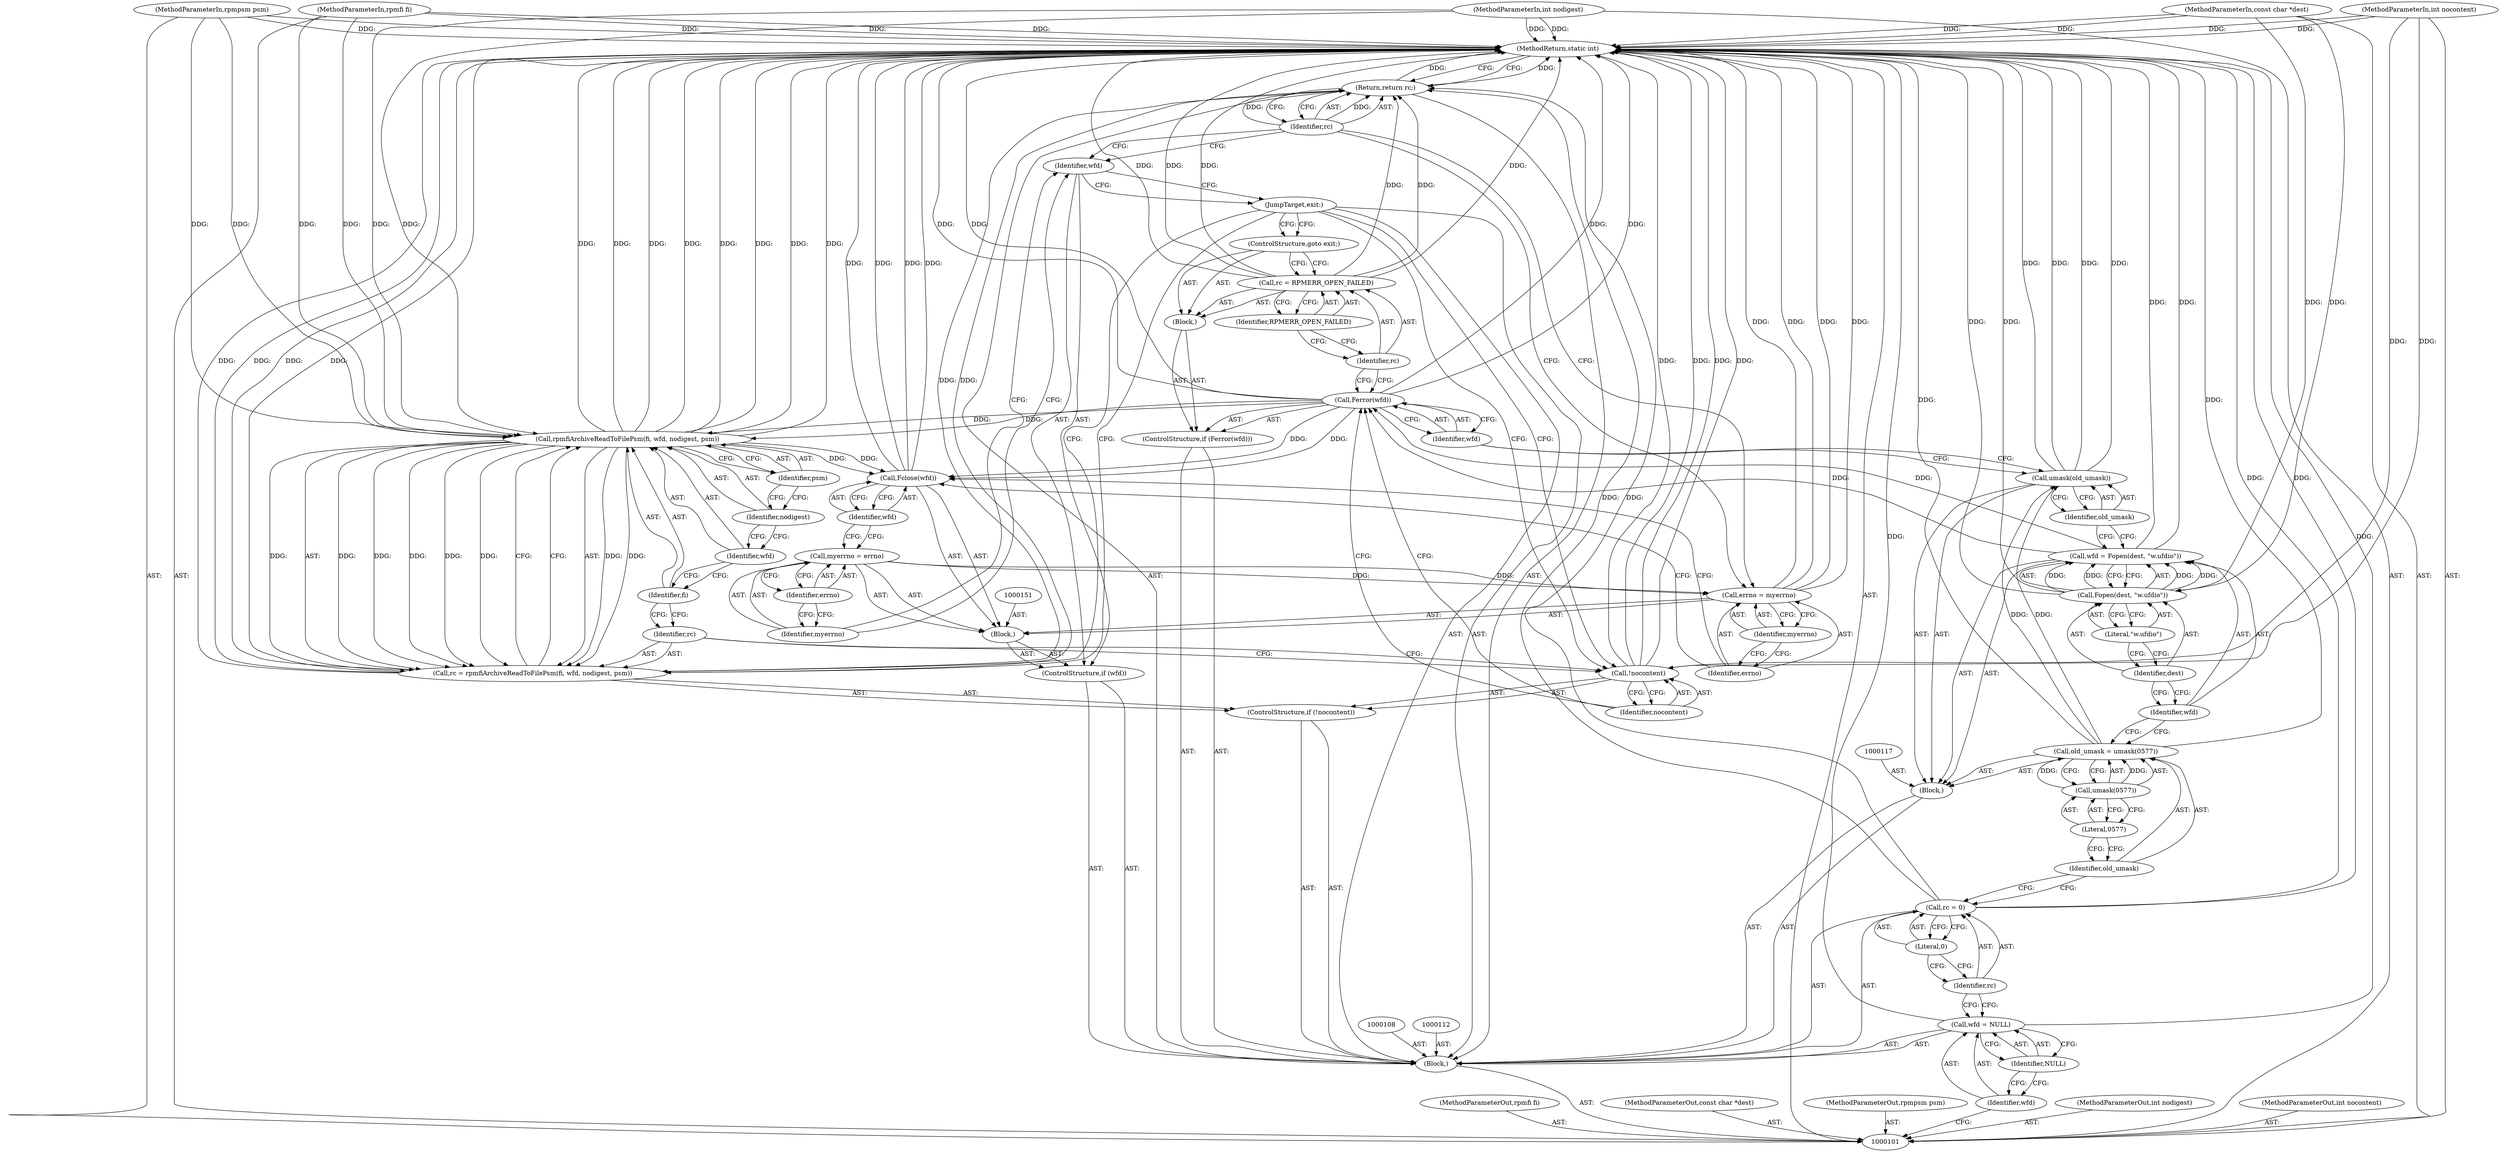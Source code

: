 digraph "1_rpm_404ef011c300207cdb1e531670384564aae04bdc" {
"1000162" [label="(MethodReturn,static int)"];
"1000102" [label="(MethodParameterIn,rpmfi fi)"];
"1000207" [label="(MethodParameterOut,rpmfi fi)"];
"1000103" [label="(MethodParameterIn,const char *dest)"];
"1000208" [label="(MethodParameterOut,const char *dest)"];
"1000104" [label="(MethodParameterIn,rpmpsm psm)"];
"1000209" [label="(MethodParameterOut,rpmpsm psm)"];
"1000105" [label="(MethodParameterIn,int nodigest)"];
"1000210" [label="(MethodParameterOut,int nodigest)"];
"1000106" [label="(MethodParameterIn,int nocontent)"];
"1000211" [label="(MethodParameterOut,int nocontent)"];
"1000127" [label="(Call,umask(old_umask))"];
"1000128" [label="(Identifier,old_umask)"];
"1000131" [label="(Identifier,wfd)"];
"1000132" [label="(Block,)"];
"1000129" [label="(ControlStructure,if (Ferror(wfd)))"];
"1000130" [label="(Call,Ferror(wfd))"];
"1000133" [label="(Call,rc = RPMERR_OPEN_FAILED)"];
"1000134" [label="(Identifier,rc)"];
"1000135" [label="(Identifier,RPMERR_OPEN_FAILED)"];
"1000136" [label="(ControlStructure,goto exit;)"];
"1000137" [label="(ControlStructure,if (!nocontent))"];
"1000138" [label="(Call,!nocontent)"];
"1000139" [label="(Identifier,nocontent)"];
"1000140" [label="(Call,rc = rpmfiArchiveReadToFilePsm(fi, wfd, nodigest, psm))"];
"1000141" [label="(Identifier,rc)"];
"1000143" [label="(Identifier,fi)"];
"1000144" [label="(Identifier,wfd)"];
"1000145" [label="(Identifier,nodigest)"];
"1000146" [label="(Identifier,psm)"];
"1000142" [label="(Call,rpmfiArchiveReadToFilePsm(fi, wfd, nodigest, psm))"];
"1000147" [label="(JumpTarget,exit:)"];
"1000107" [label="(Block,)"];
"1000148" [label="(ControlStructure,if (wfd))"];
"1000149" [label="(Identifier,wfd)"];
"1000150" [label="(Block,)"];
"1000154" [label="(Identifier,errno)"];
"1000152" [label="(Call,myerrno = errno)"];
"1000153" [label="(Identifier,myerrno)"];
"1000155" [label="(Call,Fclose(wfd))"];
"1000156" [label="(Identifier,wfd)"];
"1000157" [label="(Call,errno = myerrno)"];
"1000158" [label="(Identifier,errno)"];
"1000159" [label="(Identifier,myerrno)"];
"1000161" [label="(Identifier,rc)"];
"1000160" [label="(Return,return rc;)"];
"1000109" [label="(Call,wfd = NULL)"];
"1000110" [label="(Identifier,wfd)"];
"1000111" [label="(Identifier,NULL)"];
"1000115" [label="(Literal,0)"];
"1000113" [label="(Call,rc = 0)"];
"1000114" [label="(Identifier,rc)"];
"1000116" [label="(Block,)"];
"1000120" [label="(Call,umask(0577))"];
"1000121" [label="(Literal,0577)"];
"1000118" [label="(Call,old_umask = umask(0577))"];
"1000119" [label="(Identifier,old_umask)"];
"1000122" [label="(Call,wfd = Fopen(dest, \"w.ufdio\"))"];
"1000123" [label="(Identifier,wfd)"];
"1000125" [label="(Identifier,dest)"];
"1000126" [label="(Literal,\"w.ufdio\")"];
"1000124" [label="(Call,Fopen(dest, \"w.ufdio\"))"];
"1000162" -> "1000101"  [label="AST: "];
"1000162" -> "1000160"  [label="CFG: "];
"1000157" -> "1000162"  [label="DDG: "];
"1000157" -> "1000162"  [label="DDG: "];
"1000130" -> "1000162"  [label="DDG: "];
"1000130" -> "1000162"  [label="DDG: "];
"1000140" -> "1000162"  [label="DDG: "];
"1000140" -> "1000162"  [label="DDG: "];
"1000124" -> "1000162"  [label="DDG: "];
"1000104" -> "1000162"  [label="DDG: "];
"1000105" -> "1000162"  [label="DDG: "];
"1000113" -> "1000162"  [label="DDG: "];
"1000127" -> "1000162"  [label="DDG: "];
"1000127" -> "1000162"  [label="DDG: "];
"1000142" -> "1000162"  [label="DDG: "];
"1000142" -> "1000162"  [label="DDG: "];
"1000142" -> "1000162"  [label="DDG: "];
"1000142" -> "1000162"  [label="DDG: "];
"1000109" -> "1000162"  [label="DDG: "];
"1000138" -> "1000162"  [label="DDG: "];
"1000138" -> "1000162"  [label="DDG: "];
"1000155" -> "1000162"  [label="DDG: "];
"1000155" -> "1000162"  [label="DDG: "];
"1000133" -> "1000162"  [label="DDG: "];
"1000133" -> "1000162"  [label="DDG: "];
"1000103" -> "1000162"  [label="DDG: "];
"1000102" -> "1000162"  [label="DDG: "];
"1000118" -> "1000162"  [label="DDG: "];
"1000106" -> "1000162"  [label="DDG: "];
"1000122" -> "1000162"  [label="DDG: "];
"1000160" -> "1000162"  [label="DDG: "];
"1000102" -> "1000101"  [label="AST: "];
"1000102" -> "1000162"  [label="DDG: "];
"1000102" -> "1000142"  [label="DDG: "];
"1000207" -> "1000101"  [label="AST: "];
"1000103" -> "1000101"  [label="AST: "];
"1000103" -> "1000162"  [label="DDG: "];
"1000103" -> "1000124"  [label="DDG: "];
"1000208" -> "1000101"  [label="AST: "];
"1000104" -> "1000101"  [label="AST: "];
"1000104" -> "1000162"  [label="DDG: "];
"1000104" -> "1000142"  [label="DDG: "];
"1000209" -> "1000101"  [label="AST: "];
"1000105" -> "1000101"  [label="AST: "];
"1000105" -> "1000162"  [label="DDG: "];
"1000105" -> "1000142"  [label="DDG: "];
"1000210" -> "1000101"  [label="AST: "];
"1000106" -> "1000101"  [label="AST: "];
"1000106" -> "1000162"  [label="DDG: "];
"1000106" -> "1000138"  [label="DDG: "];
"1000211" -> "1000101"  [label="AST: "];
"1000127" -> "1000116"  [label="AST: "];
"1000127" -> "1000128"  [label="CFG: "];
"1000128" -> "1000127"  [label="AST: "];
"1000131" -> "1000127"  [label="CFG: "];
"1000127" -> "1000162"  [label="DDG: "];
"1000127" -> "1000162"  [label="DDG: "];
"1000118" -> "1000127"  [label="DDG: "];
"1000128" -> "1000127"  [label="AST: "];
"1000128" -> "1000122"  [label="CFG: "];
"1000127" -> "1000128"  [label="CFG: "];
"1000131" -> "1000130"  [label="AST: "];
"1000131" -> "1000127"  [label="CFG: "];
"1000130" -> "1000131"  [label="CFG: "];
"1000132" -> "1000129"  [label="AST: "];
"1000133" -> "1000132"  [label="AST: "];
"1000136" -> "1000132"  [label="AST: "];
"1000129" -> "1000107"  [label="AST: "];
"1000130" -> "1000129"  [label="AST: "];
"1000132" -> "1000129"  [label="AST: "];
"1000130" -> "1000129"  [label="AST: "];
"1000130" -> "1000131"  [label="CFG: "];
"1000131" -> "1000130"  [label="AST: "];
"1000134" -> "1000130"  [label="CFG: "];
"1000139" -> "1000130"  [label="CFG: "];
"1000130" -> "1000162"  [label="DDG: "];
"1000130" -> "1000162"  [label="DDG: "];
"1000122" -> "1000130"  [label="DDG: "];
"1000130" -> "1000142"  [label="DDG: "];
"1000130" -> "1000155"  [label="DDG: "];
"1000133" -> "1000132"  [label="AST: "];
"1000133" -> "1000135"  [label="CFG: "];
"1000134" -> "1000133"  [label="AST: "];
"1000135" -> "1000133"  [label="AST: "];
"1000136" -> "1000133"  [label="CFG: "];
"1000133" -> "1000162"  [label="DDG: "];
"1000133" -> "1000162"  [label="DDG: "];
"1000133" -> "1000160"  [label="DDG: "];
"1000134" -> "1000133"  [label="AST: "];
"1000134" -> "1000130"  [label="CFG: "];
"1000135" -> "1000134"  [label="CFG: "];
"1000135" -> "1000133"  [label="AST: "];
"1000135" -> "1000134"  [label="CFG: "];
"1000133" -> "1000135"  [label="CFG: "];
"1000136" -> "1000132"  [label="AST: "];
"1000136" -> "1000133"  [label="CFG: "];
"1000147" -> "1000136"  [label="CFG: "];
"1000137" -> "1000107"  [label="AST: "];
"1000138" -> "1000137"  [label="AST: "];
"1000140" -> "1000137"  [label="AST: "];
"1000138" -> "1000137"  [label="AST: "];
"1000138" -> "1000139"  [label="CFG: "];
"1000139" -> "1000138"  [label="AST: "];
"1000141" -> "1000138"  [label="CFG: "];
"1000147" -> "1000138"  [label="CFG: "];
"1000138" -> "1000162"  [label="DDG: "];
"1000138" -> "1000162"  [label="DDG: "];
"1000106" -> "1000138"  [label="DDG: "];
"1000139" -> "1000138"  [label="AST: "];
"1000139" -> "1000130"  [label="CFG: "];
"1000138" -> "1000139"  [label="CFG: "];
"1000140" -> "1000137"  [label="AST: "];
"1000140" -> "1000142"  [label="CFG: "];
"1000141" -> "1000140"  [label="AST: "];
"1000142" -> "1000140"  [label="AST: "];
"1000147" -> "1000140"  [label="CFG: "];
"1000140" -> "1000162"  [label="DDG: "];
"1000140" -> "1000162"  [label="DDG: "];
"1000142" -> "1000140"  [label="DDG: "];
"1000142" -> "1000140"  [label="DDG: "];
"1000142" -> "1000140"  [label="DDG: "];
"1000142" -> "1000140"  [label="DDG: "];
"1000140" -> "1000160"  [label="DDG: "];
"1000141" -> "1000140"  [label="AST: "];
"1000141" -> "1000138"  [label="CFG: "];
"1000143" -> "1000141"  [label="CFG: "];
"1000143" -> "1000142"  [label="AST: "];
"1000143" -> "1000141"  [label="CFG: "];
"1000144" -> "1000143"  [label="CFG: "];
"1000144" -> "1000142"  [label="AST: "];
"1000144" -> "1000143"  [label="CFG: "];
"1000145" -> "1000144"  [label="CFG: "];
"1000145" -> "1000142"  [label="AST: "];
"1000145" -> "1000144"  [label="CFG: "];
"1000146" -> "1000145"  [label="CFG: "];
"1000146" -> "1000142"  [label="AST: "];
"1000146" -> "1000145"  [label="CFG: "];
"1000142" -> "1000146"  [label="CFG: "];
"1000142" -> "1000140"  [label="AST: "];
"1000142" -> "1000146"  [label="CFG: "];
"1000143" -> "1000142"  [label="AST: "];
"1000144" -> "1000142"  [label="AST: "];
"1000145" -> "1000142"  [label="AST: "];
"1000146" -> "1000142"  [label="AST: "];
"1000140" -> "1000142"  [label="CFG: "];
"1000142" -> "1000162"  [label="DDG: "];
"1000142" -> "1000162"  [label="DDG: "];
"1000142" -> "1000162"  [label="DDG: "];
"1000142" -> "1000162"  [label="DDG: "];
"1000142" -> "1000140"  [label="DDG: "];
"1000142" -> "1000140"  [label="DDG: "];
"1000142" -> "1000140"  [label="DDG: "];
"1000142" -> "1000140"  [label="DDG: "];
"1000102" -> "1000142"  [label="DDG: "];
"1000130" -> "1000142"  [label="DDG: "];
"1000105" -> "1000142"  [label="DDG: "];
"1000104" -> "1000142"  [label="DDG: "];
"1000142" -> "1000155"  [label="DDG: "];
"1000147" -> "1000107"  [label="AST: "];
"1000147" -> "1000140"  [label="CFG: "];
"1000147" -> "1000138"  [label="CFG: "];
"1000147" -> "1000136"  [label="CFG: "];
"1000149" -> "1000147"  [label="CFG: "];
"1000107" -> "1000101"  [label="AST: "];
"1000108" -> "1000107"  [label="AST: "];
"1000109" -> "1000107"  [label="AST: "];
"1000112" -> "1000107"  [label="AST: "];
"1000113" -> "1000107"  [label="AST: "];
"1000116" -> "1000107"  [label="AST: "];
"1000129" -> "1000107"  [label="AST: "];
"1000137" -> "1000107"  [label="AST: "];
"1000147" -> "1000107"  [label="AST: "];
"1000148" -> "1000107"  [label="AST: "];
"1000160" -> "1000107"  [label="AST: "];
"1000148" -> "1000107"  [label="AST: "];
"1000149" -> "1000148"  [label="AST: "];
"1000150" -> "1000148"  [label="AST: "];
"1000149" -> "1000148"  [label="AST: "];
"1000149" -> "1000147"  [label="CFG: "];
"1000153" -> "1000149"  [label="CFG: "];
"1000161" -> "1000149"  [label="CFG: "];
"1000150" -> "1000148"  [label="AST: "];
"1000151" -> "1000150"  [label="AST: "];
"1000152" -> "1000150"  [label="AST: "];
"1000155" -> "1000150"  [label="AST: "];
"1000157" -> "1000150"  [label="AST: "];
"1000154" -> "1000152"  [label="AST: "];
"1000154" -> "1000153"  [label="CFG: "];
"1000152" -> "1000154"  [label="CFG: "];
"1000152" -> "1000150"  [label="AST: "];
"1000152" -> "1000154"  [label="CFG: "];
"1000153" -> "1000152"  [label="AST: "];
"1000154" -> "1000152"  [label="AST: "];
"1000156" -> "1000152"  [label="CFG: "];
"1000152" -> "1000157"  [label="DDG: "];
"1000153" -> "1000152"  [label="AST: "];
"1000153" -> "1000149"  [label="CFG: "];
"1000154" -> "1000153"  [label="CFG: "];
"1000155" -> "1000150"  [label="AST: "];
"1000155" -> "1000156"  [label="CFG: "];
"1000156" -> "1000155"  [label="AST: "];
"1000158" -> "1000155"  [label="CFG: "];
"1000155" -> "1000162"  [label="DDG: "];
"1000155" -> "1000162"  [label="DDG: "];
"1000142" -> "1000155"  [label="DDG: "];
"1000130" -> "1000155"  [label="DDG: "];
"1000156" -> "1000155"  [label="AST: "];
"1000156" -> "1000152"  [label="CFG: "];
"1000155" -> "1000156"  [label="CFG: "];
"1000157" -> "1000150"  [label="AST: "];
"1000157" -> "1000159"  [label="CFG: "];
"1000158" -> "1000157"  [label="AST: "];
"1000159" -> "1000157"  [label="AST: "];
"1000161" -> "1000157"  [label="CFG: "];
"1000157" -> "1000162"  [label="DDG: "];
"1000157" -> "1000162"  [label="DDG: "];
"1000152" -> "1000157"  [label="DDG: "];
"1000158" -> "1000157"  [label="AST: "];
"1000158" -> "1000155"  [label="CFG: "];
"1000159" -> "1000158"  [label="CFG: "];
"1000159" -> "1000157"  [label="AST: "];
"1000159" -> "1000158"  [label="CFG: "];
"1000157" -> "1000159"  [label="CFG: "];
"1000161" -> "1000160"  [label="AST: "];
"1000161" -> "1000157"  [label="CFG: "];
"1000161" -> "1000149"  [label="CFG: "];
"1000160" -> "1000161"  [label="CFG: "];
"1000161" -> "1000160"  [label="DDG: "];
"1000160" -> "1000107"  [label="AST: "];
"1000160" -> "1000161"  [label="CFG: "];
"1000161" -> "1000160"  [label="AST: "];
"1000162" -> "1000160"  [label="CFG: "];
"1000160" -> "1000162"  [label="DDG: "];
"1000161" -> "1000160"  [label="DDG: "];
"1000113" -> "1000160"  [label="DDG: "];
"1000140" -> "1000160"  [label="DDG: "];
"1000133" -> "1000160"  [label="DDG: "];
"1000109" -> "1000107"  [label="AST: "];
"1000109" -> "1000111"  [label="CFG: "];
"1000110" -> "1000109"  [label="AST: "];
"1000111" -> "1000109"  [label="AST: "];
"1000114" -> "1000109"  [label="CFG: "];
"1000109" -> "1000162"  [label="DDG: "];
"1000110" -> "1000109"  [label="AST: "];
"1000110" -> "1000101"  [label="CFG: "];
"1000111" -> "1000110"  [label="CFG: "];
"1000111" -> "1000109"  [label="AST: "];
"1000111" -> "1000110"  [label="CFG: "];
"1000109" -> "1000111"  [label="CFG: "];
"1000115" -> "1000113"  [label="AST: "];
"1000115" -> "1000114"  [label="CFG: "];
"1000113" -> "1000115"  [label="CFG: "];
"1000113" -> "1000107"  [label="AST: "];
"1000113" -> "1000115"  [label="CFG: "];
"1000114" -> "1000113"  [label="AST: "];
"1000115" -> "1000113"  [label="AST: "];
"1000119" -> "1000113"  [label="CFG: "];
"1000113" -> "1000162"  [label="DDG: "];
"1000113" -> "1000160"  [label="DDG: "];
"1000114" -> "1000113"  [label="AST: "];
"1000114" -> "1000109"  [label="CFG: "];
"1000115" -> "1000114"  [label="CFG: "];
"1000116" -> "1000107"  [label="AST: "];
"1000117" -> "1000116"  [label="AST: "];
"1000118" -> "1000116"  [label="AST: "];
"1000122" -> "1000116"  [label="AST: "];
"1000127" -> "1000116"  [label="AST: "];
"1000120" -> "1000118"  [label="AST: "];
"1000120" -> "1000121"  [label="CFG: "];
"1000121" -> "1000120"  [label="AST: "];
"1000118" -> "1000120"  [label="CFG: "];
"1000120" -> "1000118"  [label="DDG: "];
"1000121" -> "1000120"  [label="AST: "];
"1000121" -> "1000119"  [label="CFG: "];
"1000120" -> "1000121"  [label="CFG: "];
"1000118" -> "1000116"  [label="AST: "];
"1000118" -> "1000120"  [label="CFG: "];
"1000119" -> "1000118"  [label="AST: "];
"1000120" -> "1000118"  [label="AST: "];
"1000123" -> "1000118"  [label="CFG: "];
"1000118" -> "1000162"  [label="DDG: "];
"1000120" -> "1000118"  [label="DDG: "];
"1000118" -> "1000127"  [label="DDG: "];
"1000119" -> "1000118"  [label="AST: "];
"1000119" -> "1000113"  [label="CFG: "];
"1000121" -> "1000119"  [label="CFG: "];
"1000122" -> "1000116"  [label="AST: "];
"1000122" -> "1000124"  [label="CFG: "];
"1000123" -> "1000122"  [label="AST: "];
"1000124" -> "1000122"  [label="AST: "];
"1000128" -> "1000122"  [label="CFG: "];
"1000122" -> "1000162"  [label="DDG: "];
"1000124" -> "1000122"  [label="DDG: "];
"1000124" -> "1000122"  [label="DDG: "];
"1000122" -> "1000130"  [label="DDG: "];
"1000123" -> "1000122"  [label="AST: "];
"1000123" -> "1000118"  [label="CFG: "];
"1000125" -> "1000123"  [label="CFG: "];
"1000125" -> "1000124"  [label="AST: "];
"1000125" -> "1000123"  [label="CFG: "];
"1000126" -> "1000125"  [label="CFG: "];
"1000126" -> "1000124"  [label="AST: "];
"1000126" -> "1000125"  [label="CFG: "];
"1000124" -> "1000126"  [label="CFG: "];
"1000124" -> "1000122"  [label="AST: "];
"1000124" -> "1000126"  [label="CFG: "];
"1000125" -> "1000124"  [label="AST: "];
"1000126" -> "1000124"  [label="AST: "];
"1000122" -> "1000124"  [label="CFG: "];
"1000124" -> "1000162"  [label="DDG: "];
"1000124" -> "1000122"  [label="DDG: "];
"1000124" -> "1000122"  [label="DDG: "];
"1000103" -> "1000124"  [label="DDG: "];
}
